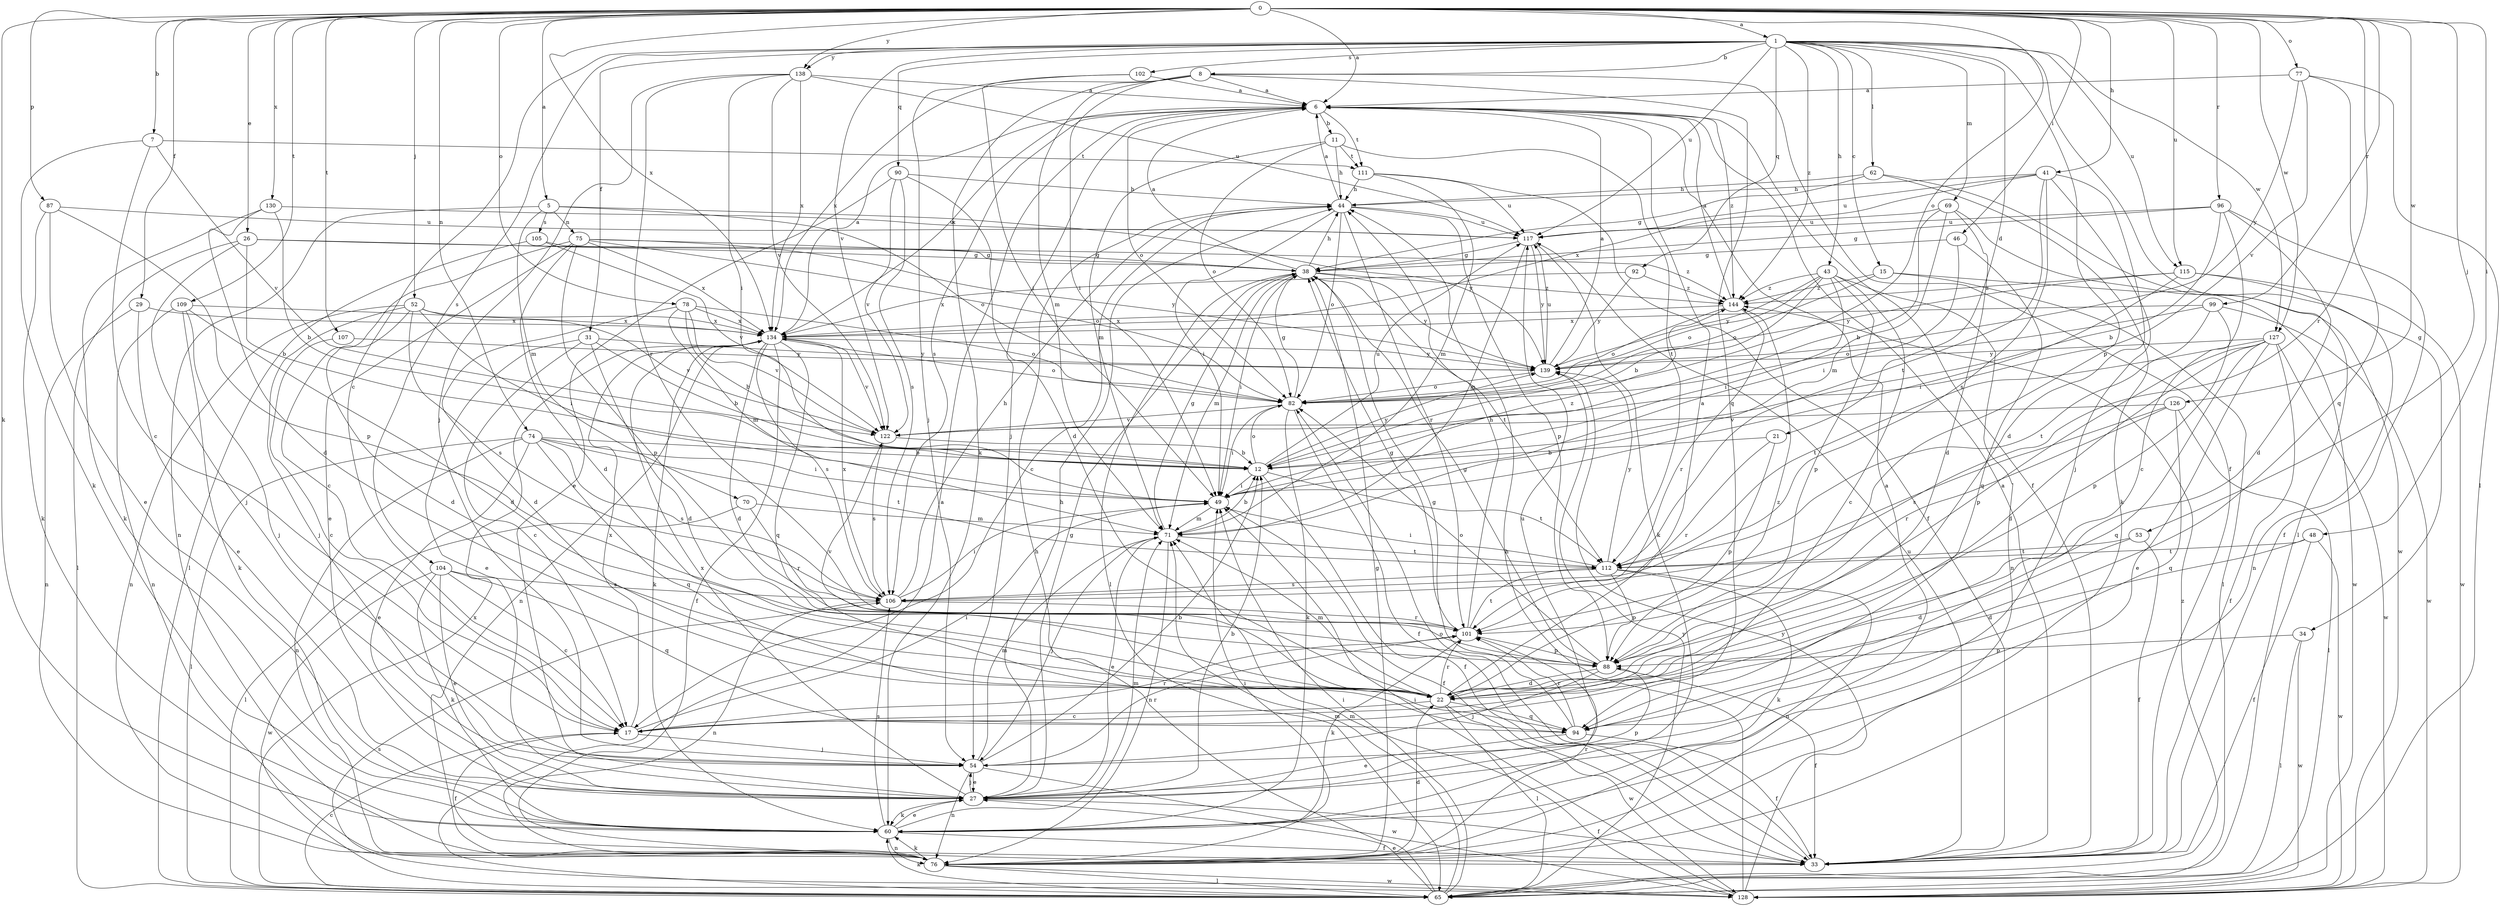 strict digraph  {
0;
1;
5;
6;
7;
8;
11;
12;
15;
17;
21;
22;
26;
27;
29;
31;
33;
34;
38;
41;
43;
44;
46;
48;
49;
52;
53;
54;
60;
62;
65;
69;
70;
71;
74;
75;
76;
77;
78;
82;
87;
88;
90;
92;
94;
96;
99;
101;
102;
104;
105;
106;
107;
109;
111;
112;
115;
117;
122;
126;
127;
128;
130;
134;
138;
139;
144;
0 -> 1  [label=a];
0 -> 5  [label=a];
0 -> 6  [label=a];
0 -> 7  [label=b];
0 -> 26  [label=e];
0 -> 29  [label=f];
0 -> 41  [label=h];
0 -> 46  [label=i];
0 -> 48  [label=i];
0 -> 52  [label=j];
0 -> 53  [label=j];
0 -> 60  [label=k];
0 -> 74  [label=n];
0 -> 77  [label=o];
0 -> 78  [label=o];
0 -> 82  [label=o];
0 -> 87  [label=p];
0 -> 96  [label=r];
0 -> 99  [label=r];
0 -> 101  [label=r];
0 -> 107  [label=t];
0 -> 109  [label=t];
0 -> 115  [label=u];
0 -> 126  [label=w];
0 -> 127  [label=w];
0 -> 130  [label=x];
0 -> 134  [label=x];
0 -> 138  [label=y];
1 -> 8  [label=b];
1 -> 15  [label=c];
1 -> 17  [label=c];
1 -> 21  [label=d];
1 -> 31  [label=f];
1 -> 34  [label=g];
1 -> 43  [label=h];
1 -> 62  [label=l];
1 -> 69  [label=m];
1 -> 88  [label=p];
1 -> 90  [label=q];
1 -> 92  [label=q];
1 -> 102  [label=s];
1 -> 104  [label=s];
1 -> 115  [label=u];
1 -> 117  [label=u];
1 -> 122  [label=v];
1 -> 127  [label=w];
1 -> 138  [label=y];
1 -> 144  [label=z];
5 -> 70  [label=m];
5 -> 75  [label=n];
5 -> 76  [label=n];
5 -> 82  [label=o];
5 -> 105  [label=s];
5 -> 139  [label=y];
6 -> 11  [label=b];
6 -> 33  [label=f];
6 -> 54  [label=j];
6 -> 82  [label=o];
6 -> 106  [label=s];
6 -> 111  [label=t];
6 -> 134  [label=x];
6 -> 144  [label=z];
7 -> 17  [label=c];
7 -> 60  [label=k];
7 -> 111  [label=t];
7 -> 122  [label=v];
8 -> 6  [label=a];
8 -> 33  [label=f];
8 -> 49  [label=i];
8 -> 60  [label=k];
8 -> 71  [label=m];
8 -> 94  [label=q];
8 -> 134  [label=x];
11 -> 44  [label=h];
11 -> 71  [label=m];
11 -> 82  [label=o];
11 -> 111  [label=t];
11 -> 112  [label=t];
12 -> 33  [label=f];
12 -> 49  [label=i];
12 -> 82  [label=o];
12 -> 112  [label=t];
12 -> 117  [label=u];
12 -> 139  [label=y];
15 -> 65  [label=l];
15 -> 82  [label=o];
15 -> 128  [label=w];
15 -> 144  [label=z];
17 -> 33  [label=f];
17 -> 49  [label=i];
17 -> 54  [label=j];
17 -> 101  [label=r];
17 -> 134  [label=x];
21 -> 12  [label=b];
21 -> 88  [label=p];
21 -> 101  [label=r];
22 -> 6  [label=a];
22 -> 17  [label=c];
22 -> 65  [label=l];
22 -> 71  [label=m];
22 -> 94  [label=q];
22 -> 101  [label=r];
22 -> 128  [label=w];
22 -> 144  [label=z];
26 -> 12  [label=b];
26 -> 38  [label=g];
26 -> 54  [label=j];
26 -> 65  [label=l];
26 -> 144  [label=z];
27 -> 12  [label=b];
27 -> 33  [label=f];
27 -> 38  [label=g];
27 -> 44  [label=h];
27 -> 54  [label=j];
27 -> 60  [label=k];
27 -> 88  [label=p];
27 -> 117  [label=u];
27 -> 134  [label=x];
29 -> 27  [label=e];
29 -> 76  [label=n];
29 -> 134  [label=x];
31 -> 12  [label=b];
31 -> 17  [label=c];
31 -> 22  [label=d];
31 -> 27  [label=e];
31 -> 139  [label=y];
33 -> 6  [label=a];
33 -> 82  [label=o];
33 -> 117  [label=u];
34 -> 65  [label=l];
34 -> 88  [label=p];
34 -> 128  [label=w];
38 -> 6  [label=a];
38 -> 44  [label=h];
38 -> 49  [label=i];
38 -> 65  [label=l];
38 -> 71  [label=m];
38 -> 112  [label=t];
38 -> 139  [label=y];
38 -> 144  [label=z];
41 -> 22  [label=d];
41 -> 44  [label=h];
41 -> 54  [label=j];
41 -> 106  [label=s];
41 -> 112  [label=t];
41 -> 117  [label=u];
41 -> 134  [label=x];
43 -> 12  [label=b];
43 -> 17  [label=c];
43 -> 49  [label=i];
43 -> 76  [label=n];
43 -> 82  [label=o];
43 -> 88  [label=p];
43 -> 139  [label=y];
43 -> 144  [label=z];
44 -> 6  [label=a];
44 -> 17  [label=c];
44 -> 49  [label=i];
44 -> 82  [label=o];
44 -> 88  [label=p];
44 -> 101  [label=r];
44 -> 117  [label=u];
46 -> 38  [label=g];
46 -> 49  [label=i];
46 -> 94  [label=q];
48 -> 22  [label=d];
48 -> 33  [label=f];
48 -> 112  [label=t];
48 -> 128  [label=w];
49 -> 33  [label=f];
49 -> 71  [label=m];
49 -> 144  [label=z];
52 -> 22  [label=d];
52 -> 49  [label=i];
52 -> 54  [label=j];
52 -> 76  [label=n];
52 -> 106  [label=s];
52 -> 122  [label=v];
52 -> 134  [label=x];
53 -> 22  [label=d];
53 -> 33  [label=f];
53 -> 112  [label=t];
54 -> 12  [label=b];
54 -> 27  [label=e];
54 -> 71  [label=m];
54 -> 76  [label=n];
54 -> 101  [label=r];
54 -> 128  [label=w];
60 -> 27  [label=e];
60 -> 33  [label=f];
60 -> 71  [label=m];
60 -> 76  [label=n];
60 -> 106  [label=s];
62 -> 38  [label=g];
62 -> 44  [label=h];
62 -> 60  [label=k];
62 -> 65  [label=l];
65 -> 6  [label=a];
65 -> 17  [label=c];
65 -> 27  [label=e];
65 -> 44  [label=h];
65 -> 49  [label=i];
65 -> 60  [label=k];
65 -> 71  [label=m];
65 -> 134  [label=x];
65 -> 139  [label=y];
65 -> 144  [label=z];
69 -> 12  [label=b];
69 -> 22  [label=d];
69 -> 71  [label=m];
69 -> 117  [label=u];
69 -> 128  [label=w];
70 -> 65  [label=l];
70 -> 71  [label=m];
70 -> 101  [label=r];
71 -> 12  [label=b];
71 -> 27  [label=e];
71 -> 38  [label=g];
71 -> 54  [label=j];
71 -> 76  [label=n];
71 -> 112  [label=t];
74 -> 12  [label=b];
74 -> 27  [label=e];
74 -> 49  [label=i];
74 -> 65  [label=l];
74 -> 76  [label=n];
74 -> 94  [label=q];
74 -> 106  [label=s];
74 -> 112  [label=t];
75 -> 17  [label=c];
75 -> 22  [label=d];
75 -> 27  [label=e];
75 -> 38  [label=g];
75 -> 82  [label=o];
75 -> 88  [label=p];
75 -> 134  [label=x];
75 -> 139  [label=y];
76 -> 6  [label=a];
76 -> 22  [label=d];
76 -> 38  [label=g];
76 -> 49  [label=i];
76 -> 60  [label=k];
76 -> 65  [label=l];
76 -> 101  [label=r];
76 -> 128  [label=w];
77 -> 6  [label=a];
77 -> 65  [label=l];
77 -> 94  [label=q];
77 -> 122  [label=v];
77 -> 139  [label=y];
78 -> 12  [label=b];
78 -> 22  [label=d];
78 -> 71  [label=m];
78 -> 82  [label=o];
78 -> 122  [label=v];
78 -> 134  [label=x];
82 -> 33  [label=f];
82 -> 38  [label=g];
82 -> 49  [label=i];
82 -> 60  [label=k];
82 -> 122  [label=v];
87 -> 27  [label=e];
87 -> 60  [label=k];
87 -> 88  [label=p];
87 -> 117  [label=u];
88 -> 22  [label=d];
88 -> 33  [label=f];
88 -> 38  [label=g];
88 -> 54  [label=j];
88 -> 82  [label=o];
88 -> 122  [label=v];
90 -> 22  [label=d];
90 -> 27  [label=e];
90 -> 44  [label=h];
90 -> 106  [label=s];
90 -> 122  [label=v];
92 -> 134  [label=x];
92 -> 139  [label=y];
92 -> 144  [label=z];
94 -> 27  [label=e];
94 -> 33  [label=f];
94 -> 38  [label=g];
94 -> 101  [label=r];
96 -> 12  [label=b];
96 -> 17  [label=c];
96 -> 22  [label=d];
96 -> 33  [label=f];
96 -> 38  [label=g];
96 -> 117  [label=u];
99 -> 82  [label=o];
99 -> 88  [label=p];
99 -> 112  [label=t];
99 -> 128  [label=w];
99 -> 134  [label=x];
101 -> 38  [label=g];
101 -> 44  [label=h];
101 -> 60  [label=k];
101 -> 88  [label=p];
101 -> 112  [label=t];
102 -> 6  [label=a];
102 -> 49  [label=i];
102 -> 54  [label=j];
104 -> 17  [label=c];
104 -> 27  [label=e];
104 -> 60  [label=k];
104 -> 94  [label=q];
104 -> 106  [label=s];
104 -> 128  [label=w];
105 -> 38  [label=g];
105 -> 65  [label=l];
105 -> 122  [label=v];
106 -> 44  [label=h];
106 -> 49  [label=i];
106 -> 76  [label=n];
106 -> 101  [label=r];
106 -> 134  [label=x];
107 -> 17  [label=c];
107 -> 139  [label=y];
109 -> 22  [label=d];
109 -> 54  [label=j];
109 -> 60  [label=k];
109 -> 76  [label=n];
109 -> 134  [label=x];
111 -> 33  [label=f];
111 -> 44  [label=h];
111 -> 71  [label=m];
111 -> 117  [label=u];
112 -> 49  [label=i];
112 -> 60  [label=k];
112 -> 76  [label=n];
112 -> 88  [label=p];
112 -> 106  [label=s];
112 -> 139  [label=y];
115 -> 49  [label=i];
115 -> 76  [label=n];
115 -> 128  [label=w];
115 -> 139  [label=y];
115 -> 144  [label=z];
117 -> 38  [label=g];
117 -> 60  [label=k];
117 -> 71  [label=m];
117 -> 139  [label=y];
122 -> 12  [label=b];
122 -> 106  [label=s];
126 -> 65  [label=l];
126 -> 94  [label=q];
126 -> 101  [label=r];
126 -> 106  [label=s];
126 -> 122  [label=v];
127 -> 22  [label=d];
127 -> 27  [label=e];
127 -> 33  [label=f];
127 -> 88  [label=p];
127 -> 94  [label=q];
127 -> 112  [label=t];
127 -> 128  [label=w];
127 -> 139  [label=y];
128 -> 44  [label=h];
128 -> 49  [label=i];
128 -> 71  [label=m];
128 -> 106  [label=s];
128 -> 139  [label=y];
130 -> 12  [label=b];
130 -> 22  [label=d];
130 -> 60  [label=k];
130 -> 117  [label=u];
134 -> 6  [label=a];
134 -> 22  [label=d];
134 -> 33  [label=f];
134 -> 60  [label=k];
134 -> 76  [label=n];
134 -> 82  [label=o];
134 -> 94  [label=q];
134 -> 106  [label=s];
134 -> 122  [label=v];
134 -> 139  [label=y];
138 -> 6  [label=a];
138 -> 49  [label=i];
138 -> 54  [label=j];
138 -> 101  [label=r];
138 -> 117  [label=u];
138 -> 122  [label=v];
138 -> 134  [label=x];
139 -> 6  [label=a];
139 -> 82  [label=o];
139 -> 117  [label=u];
144 -> 6  [label=a];
144 -> 82  [label=o];
144 -> 101  [label=r];
144 -> 134  [label=x];
}
